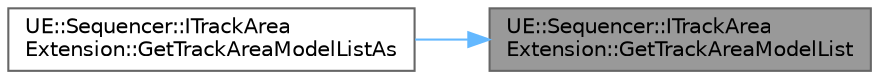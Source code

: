 digraph "UE::Sequencer::ITrackAreaExtension::GetTrackAreaModelList"
{
 // INTERACTIVE_SVG=YES
 // LATEX_PDF_SIZE
  bgcolor="transparent";
  edge [fontname=Helvetica,fontsize=10,labelfontname=Helvetica,labelfontsize=10];
  node [fontname=Helvetica,fontsize=10,shape=box,height=0.2,width=0.4];
  rankdir="RL";
  Node1 [id="Node000001",label="UE::Sequencer::ITrackArea\lExtension::GetTrackAreaModelList",height=0.2,width=0.4,color="gray40", fillcolor="grey60", style="filled", fontcolor="black",tooltip=" "];
  Node1 -> Node2 [id="edge1_Node000001_Node000002",dir="back",color="steelblue1",style="solid",tooltip=" "];
  Node2 [id="Node000002",label="UE::Sequencer::ITrackArea\lExtension::GetTrackAreaModelListAs",height=0.2,width=0.4,color="grey40", fillcolor="white", style="filled",URL="$d3/d3e/classUE_1_1Sequencer_1_1ITrackAreaExtension.html#a564801c02f1e7dc9473ebc4e42bba057",tooltip=" "];
}
